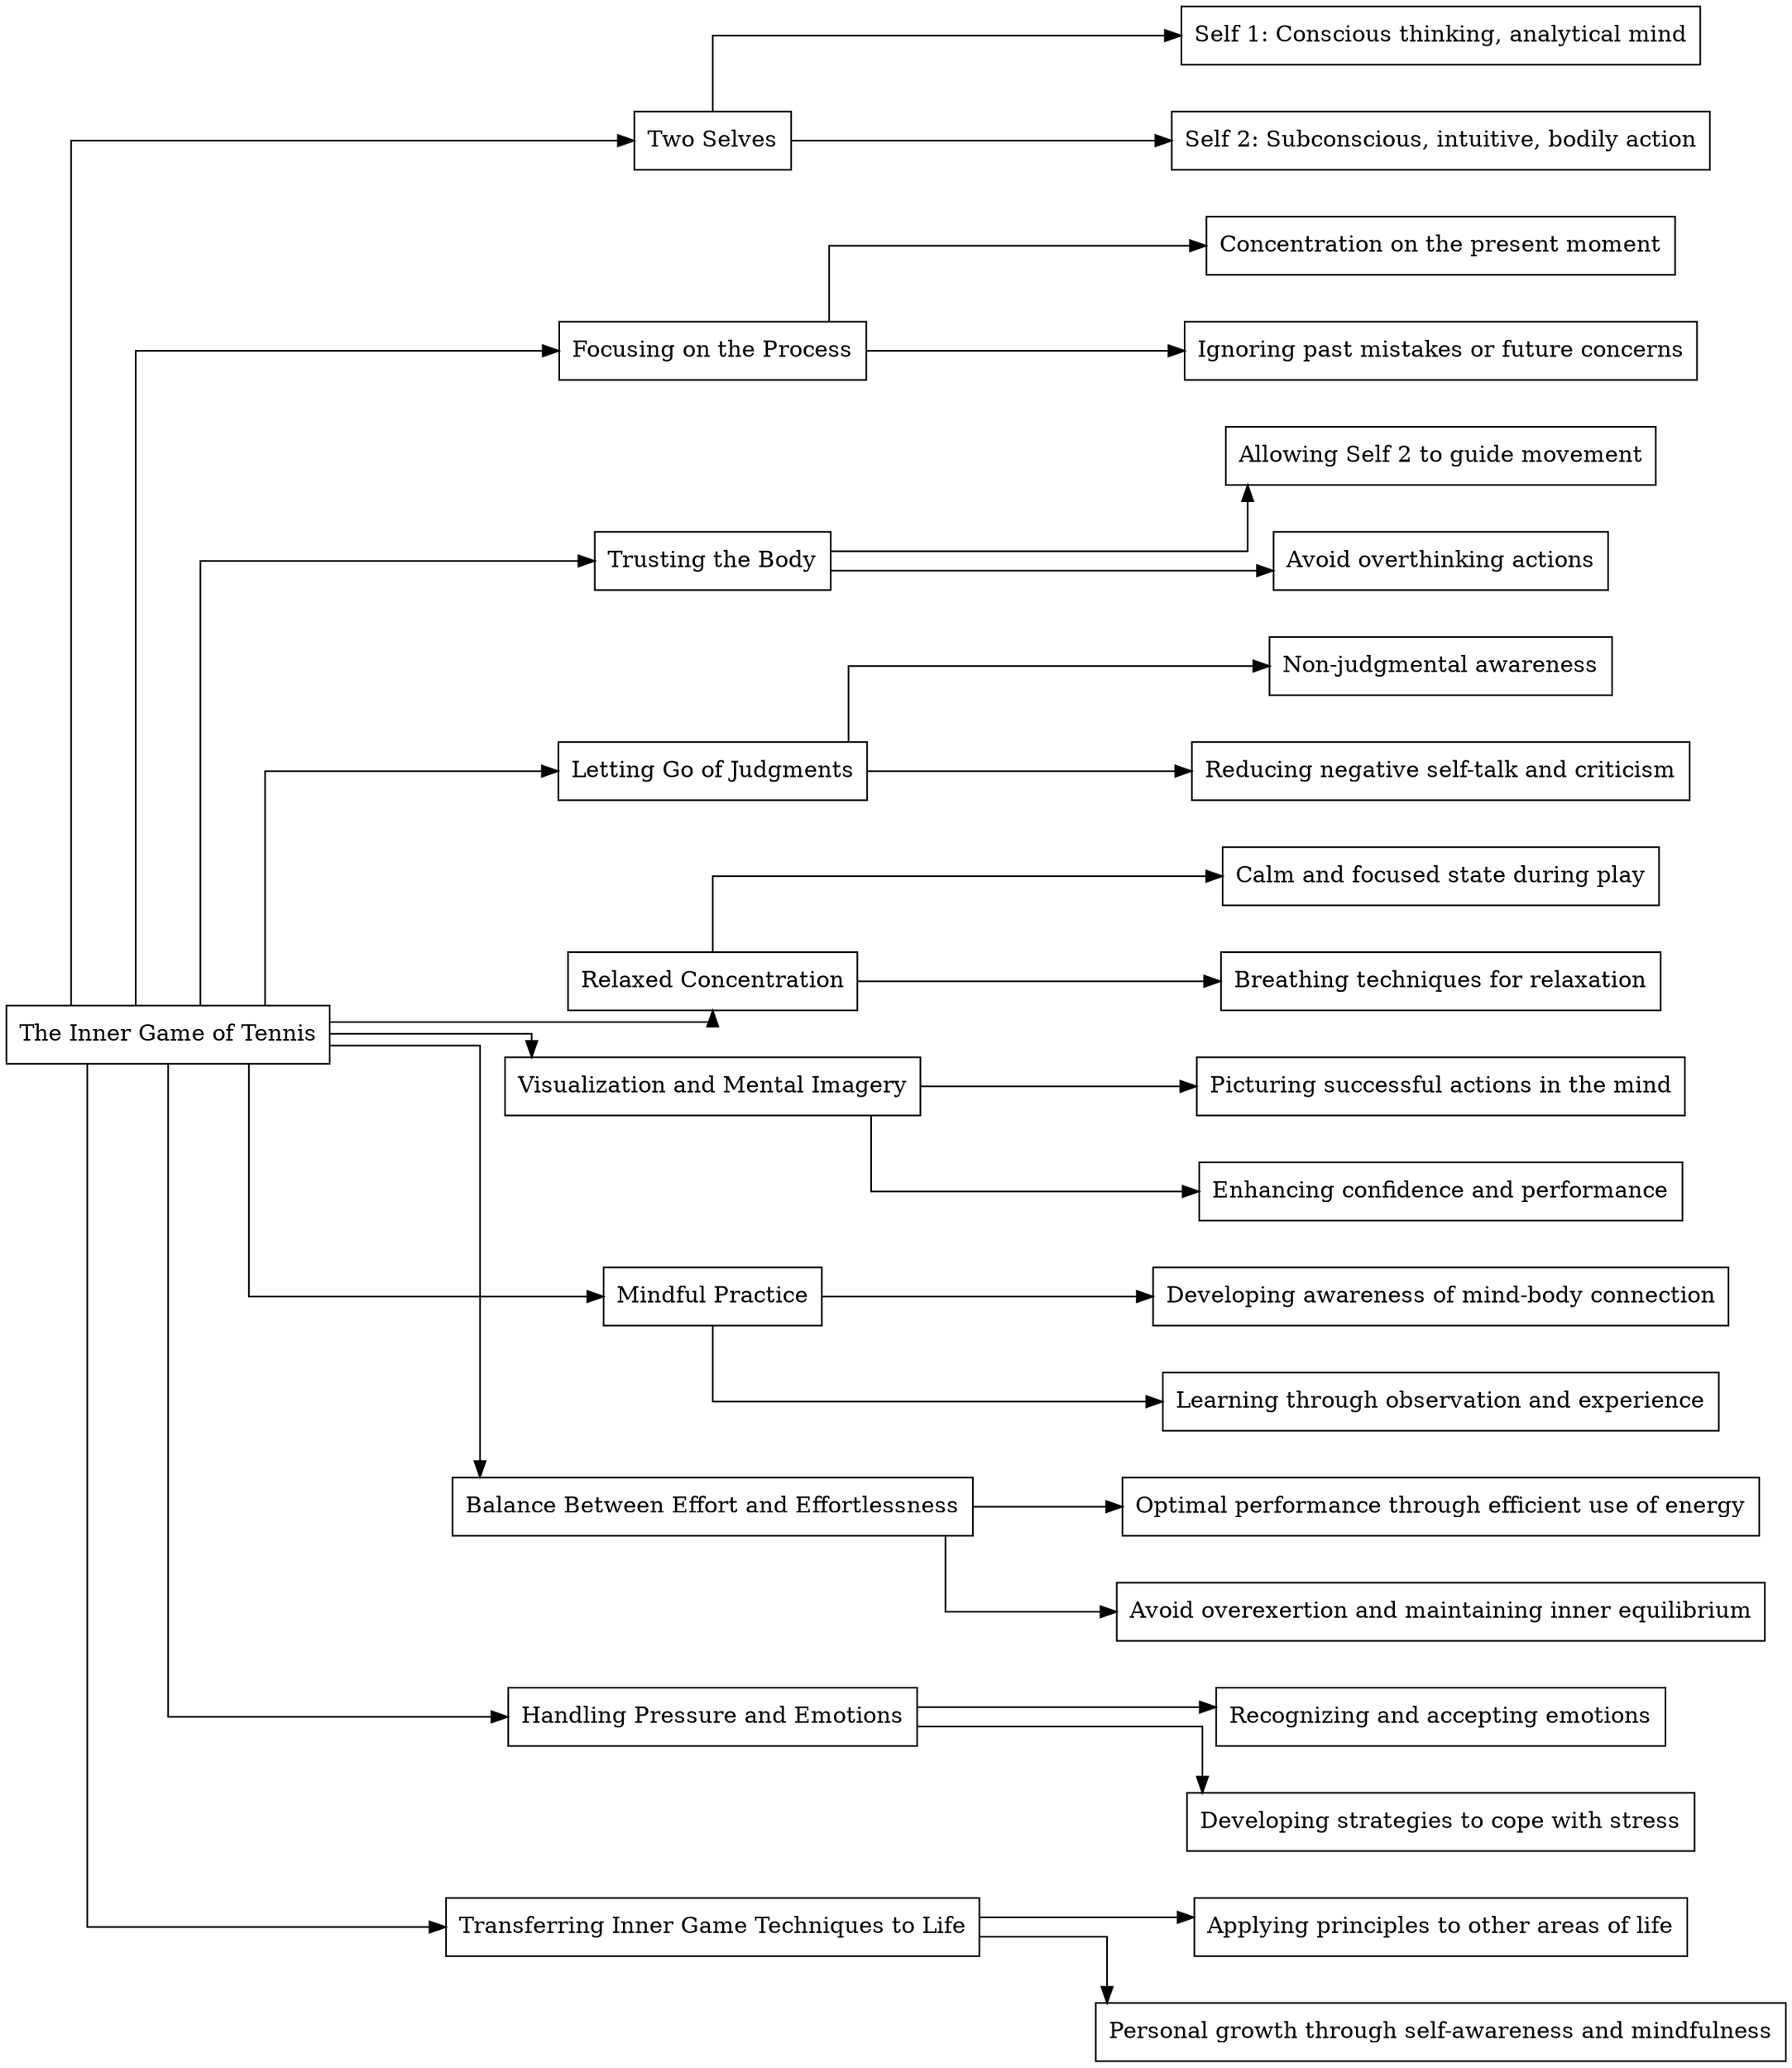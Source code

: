 digraph G {
rankdir=LR;
node [shape=box];
splines=ortho;
ranksep=1.0;
nodesep=0.4;
The_Inner_Game_of_Tennis [label="The Inner Game of Tennis"];
Two_Selves [label="Two Selves"];
The_Inner_Game_of_Tennis -> Two_Selves
Self_1__Conscious_thinking__analytical_mind [label="Self 1: Conscious thinking, analytical mind"];
Two_Selves -> Self_1__Conscious_thinking__analytical_mind
Self_2__Subconscious__intuitive__bodily_action [label="Self 2: Subconscious, intuitive, bodily action"];
Two_Selves -> Self_2__Subconscious__intuitive__bodily_action
Focusing_on_the_Process [label="Focusing on the Process"];
The_Inner_Game_of_Tennis -> Focusing_on_the_Process
Concentration_on_the_present_moment [label="Concentration on the present moment"];
Focusing_on_the_Process -> Concentration_on_the_present_moment
Ignoring_past_mistakes_or_future_concerns [label="Ignoring past mistakes or future concerns"];
Focusing_on_the_Process -> Ignoring_past_mistakes_or_future_concerns
Trusting_the_Body [label="Trusting the Body"];
The_Inner_Game_of_Tennis -> Trusting_the_Body
Allowing_Self_2_to_guide_movement [label="Allowing Self 2 to guide movement"];
Trusting_the_Body -> Allowing_Self_2_to_guide_movement
Avoid_overthinking_actions [label="Avoid overthinking actions"];
Trusting_the_Body -> Avoid_overthinking_actions
Letting_Go_of_Judgments [label="Letting Go of Judgments"];
The_Inner_Game_of_Tennis -> Letting_Go_of_Judgments
Non_judgmental_awareness [label="Non-judgmental awareness"];
Letting_Go_of_Judgments -> Non_judgmental_awareness
Reducing_negative_self_talk_and_criticism [label="Reducing negative self-talk and criticism"];
Letting_Go_of_Judgments -> Reducing_negative_self_talk_and_criticism
Relaxed_Concentration [label="Relaxed Concentration"];
The_Inner_Game_of_Tennis -> Relaxed_Concentration
Calm_and_focused_state_during_play [label="Calm and focused state during play"];
Relaxed_Concentration -> Calm_and_focused_state_during_play
Breathing_techniques_for_relaxation [label="Breathing techniques for relaxation"];
Relaxed_Concentration -> Breathing_techniques_for_relaxation
Visualization_and_Mental_Imagery [label="Visualization and Mental Imagery"];
The_Inner_Game_of_Tennis -> Visualization_and_Mental_Imagery
Picturing_successful_actions_in_the_mind [label="Picturing successful actions in the mind"];
Visualization_and_Mental_Imagery -> Picturing_successful_actions_in_the_mind
Enhancing_confidence_and_performance [label="Enhancing confidence and performance"];
Visualization_and_Mental_Imagery -> Enhancing_confidence_and_performance
Mindful_Practice [label="Mindful Practice"];
The_Inner_Game_of_Tennis -> Mindful_Practice
Developing_awareness_of_mind_body_connection [label="Developing awareness of mind-body connection"];
Mindful_Practice -> Developing_awareness_of_mind_body_connection
Learning_through_observation_and_experience [label="Learning through observation and experience"];
Mindful_Practice -> Learning_through_observation_and_experience
Balance_Between_Effort_and_Effortlessness [label="Balance Between Effort and Effortlessness"];
The_Inner_Game_of_Tennis -> Balance_Between_Effort_and_Effortlessness
Optimal_performance_through_efficient_use_of_energy [label="Optimal performance through efficient use of energy"];
Balance_Between_Effort_and_Effortlessness -> Optimal_performance_through_efficient_use_of_energy
Avoid_overexertion_and_maintaining_inner_equilibrium [label="Avoid overexertion and maintaining inner equilibrium"];
Balance_Between_Effort_and_Effortlessness -> Avoid_overexertion_and_maintaining_inner_equilibrium
Handling_Pressure_and_Emotions [label="Handling Pressure and Emotions"];
The_Inner_Game_of_Tennis -> Handling_Pressure_and_Emotions
Recognizing_and_accepting_emotions [label="Recognizing and accepting emotions"];
Handling_Pressure_and_Emotions -> Recognizing_and_accepting_emotions
Developing_strategies_to_cope_with_stress [label="Developing strategies to cope with stress"];
Handling_Pressure_and_Emotions -> Developing_strategies_to_cope_with_stress
Transferring_Inner_Game_Techniques_to_Life [label="Transferring Inner Game Techniques to Life"];
The_Inner_Game_of_Tennis -> Transferring_Inner_Game_Techniques_to_Life
Applying_principles_to_other_areas_of_life [label="Applying principles to other areas of life"];
Transferring_Inner_Game_Techniques_to_Life -> Applying_principles_to_other_areas_of_life
Personal_growth_through_self_awareness_and_mindfulness [label="Personal growth through self-awareness and mindfulness"];
Transferring_Inner_Game_Techniques_to_Life -> Personal_growth_through_self_awareness_and_mindfulness
}